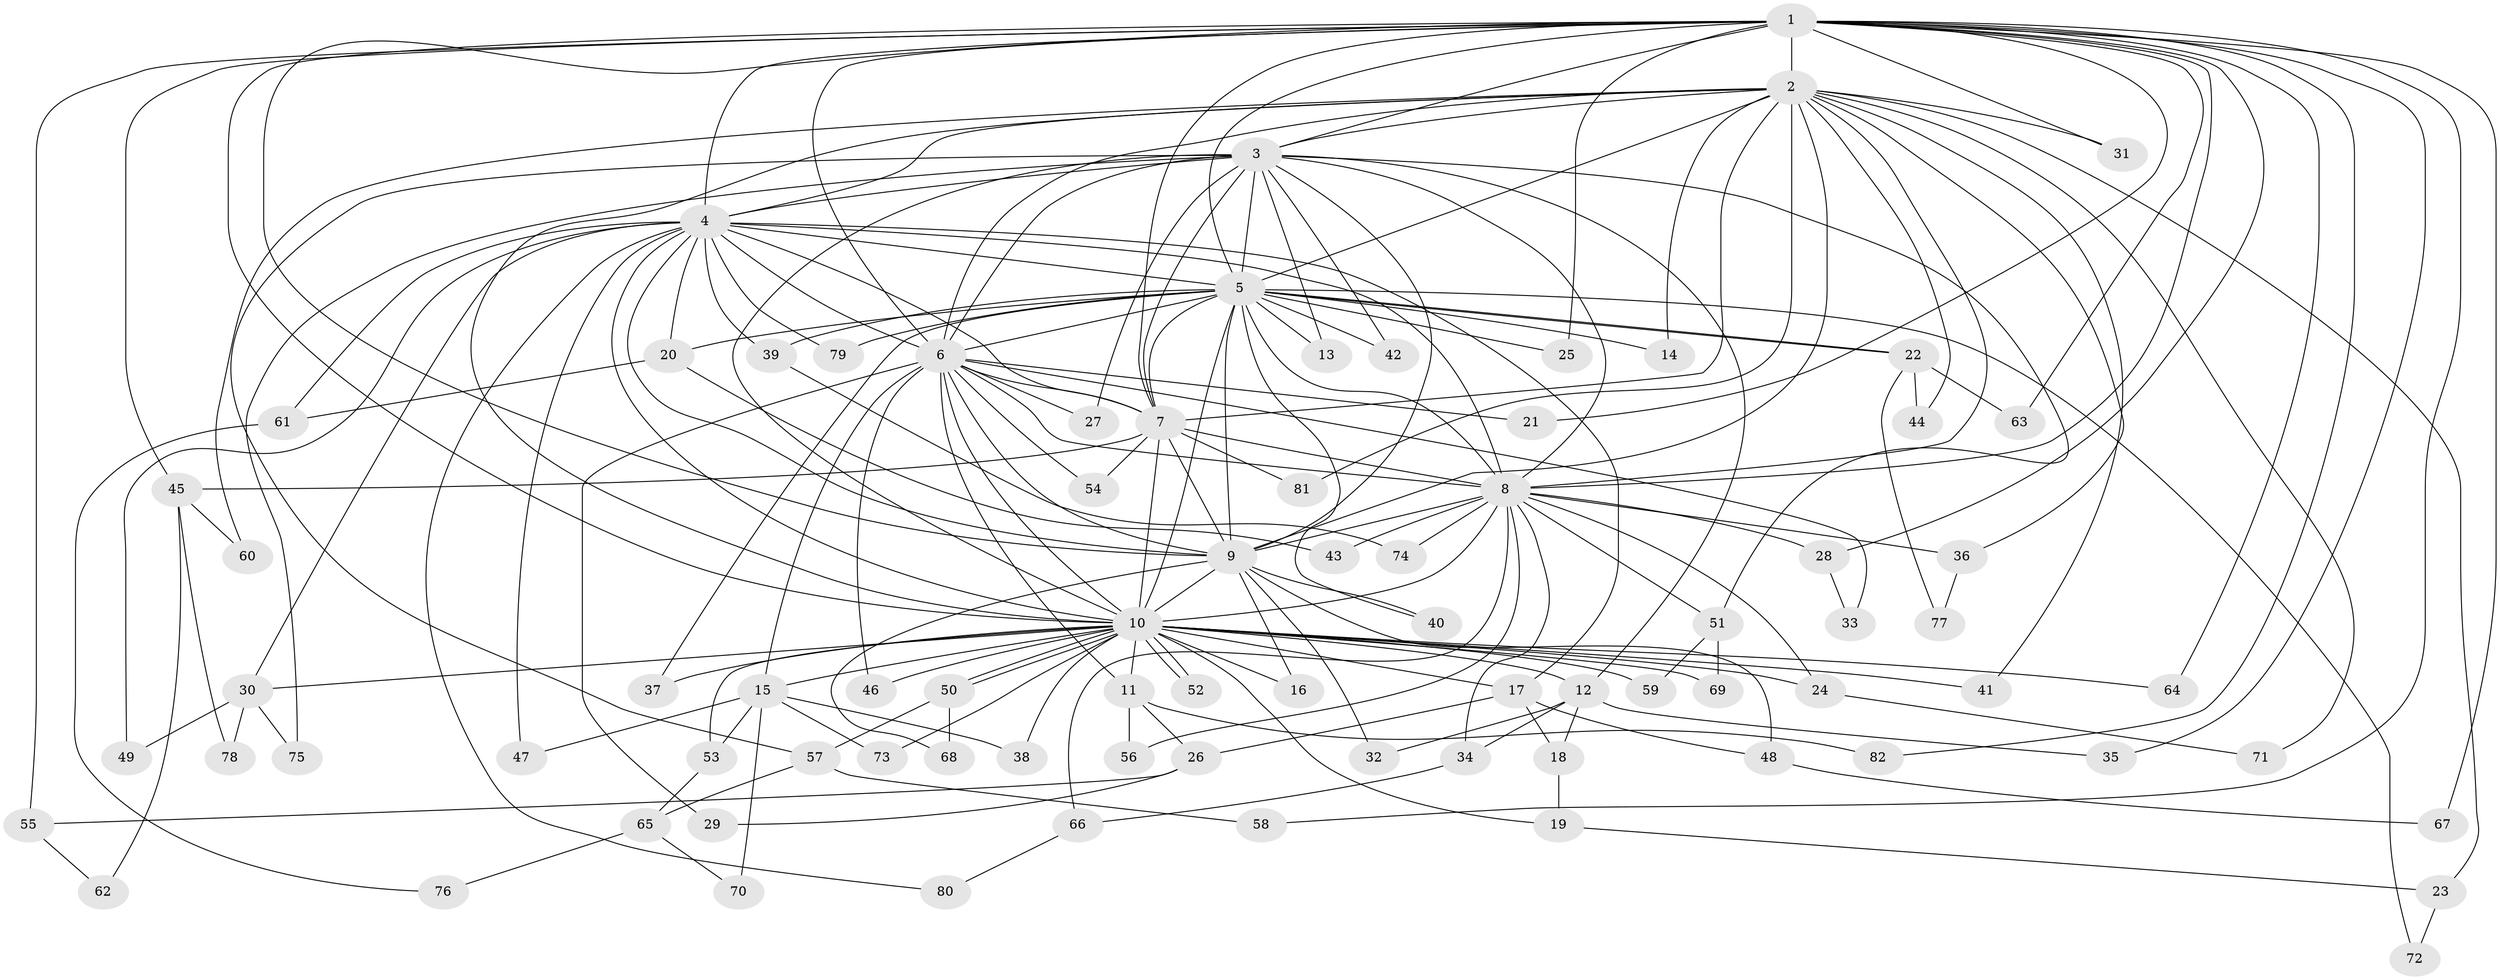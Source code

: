 // Generated by graph-tools (version 1.1) at 2025/25/03/09/25 03:25:38]
// undirected, 82 vertices, 189 edges
graph export_dot {
graph [start="1"]
  node [color=gray90,style=filled];
  1;
  2;
  3;
  4;
  5;
  6;
  7;
  8;
  9;
  10;
  11;
  12;
  13;
  14;
  15;
  16;
  17;
  18;
  19;
  20;
  21;
  22;
  23;
  24;
  25;
  26;
  27;
  28;
  29;
  30;
  31;
  32;
  33;
  34;
  35;
  36;
  37;
  38;
  39;
  40;
  41;
  42;
  43;
  44;
  45;
  46;
  47;
  48;
  49;
  50;
  51;
  52;
  53;
  54;
  55;
  56;
  57;
  58;
  59;
  60;
  61;
  62;
  63;
  64;
  65;
  66;
  67;
  68;
  69;
  70;
  71;
  72;
  73;
  74;
  75;
  76;
  77;
  78;
  79;
  80;
  81;
  82;
  1 -- 2;
  1 -- 3;
  1 -- 4;
  1 -- 5;
  1 -- 6;
  1 -- 7;
  1 -- 8;
  1 -- 9;
  1 -- 10;
  1 -- 21;
  1 -- 25;
  1 -- 28;
  1 -- 31;
  1 -- 35;
  1 -- 45;
  1 -- 55;
  1 -- 58;
  1 -- 63;
  1 -- 64;
  1 -- 67;
  1 -- 82;
  2 -- 3;
  2 -- 4;
  2 -- 5;
  2 -- 6;
  2 -- 7;
  2 -- 8;
  2 -- 9;
  2 -- 10;
  2 -- 14;
  2 -- 23;
  2 -- 31;
  2 -- 36;
  2 -- 41;
  2 -- 44;
  2 -- 60;
  2 -- 71;
  2 -- 81;
  3 -- 4;
  3 -- 5;
  3 -- 6;
  3 -- 7;
  3 -- 8;
  3 -- 9;
  3 -- 10;
  3 -- 12;
  3 -- 13;
  3 -- 27;
  3 -- 42;
  3 -- 51;
  3 -- 57;
  3 -- 75;
  4 -- 5;
  4 -- 6;
  4 -- 7;
  4 -- 8;
  4 -- 9;
  4 -- 10;
  4 -- 17;
  4 -- 20;
  4 -- 30;
  4 -- 39;
  4 -- 47;
  4 -- 49;
  4 -- 61;
  4 -- 79;
  4 -- 80;
  5 -- 6;
  5 -- 7;
  5 -- 8;
  5 -- 9;
  5 -- 10;
  5 -- 13;
  5 -- 14;
  5 -- 20;
  5 -- 22;
  5 -- 22;
  5 -- 25;
  5 -- 37;
  5 -- 39;
  5 -- 40;
  5 -- 42;
  5 -- 72;
  5 -- 79;
  6 -- 7;
  6 -- 8;
  6 -- 9;
  6 -- 10;
  6 -- 11;
  6 -- 15;
  6 -- 21;
  6 -- 27;
  6 -- 29;
  6 -- 33;
  6 -- 46;
  6 -- 54;
  7 -- 8;
  7 -- 9;
  7 -- 10;
  7 -- 45;
  7 -- 54;
  7 -- 81;
  8 -- 9;
  8 -- 10;
  8 -- 24;
  8 -- 28;
  8 -- 34;
  8 -- 36;
  8 -- 43;
  8 -- 51;
  8 -- 56;
  8 -- 66;
  8 -- 74;
  9 -- 10;
  9 -- 16;
  9 -- 32;
  9 -- 40;
  9 -- 48;
  9 -- 68;
  10 -- 11;
  10 -- 12;
  10 -- 15;
  10 -- 16;
  10 -- 17;
  10 -- 19;
  10 -- 24;
  10 -- 30;
  10 -- 37;
  10 -- 38;
  10 -- 41;
  10 -- 46;
  10 -- 50;
  10 -- 50;
  10 -- 52;
  10 -- 52;
  10 -- 53;
  10 -- 59;
  10 -- 64;
  10 -- 69;
  10 -- 73;
  11 -- 26;
  11 -- 56;
  11 -- 82;
  12 -- 18;
  12 -- 32;
  12 -- 34;
  12 -- 35;
  15 -- 38;
  15 -- 47;
  15 -- 53;
  15 -- 70;
  15 -- 73;
  17 -- 18;
  17 -- 26;
  17 -- 48;
  18 -- 19;
  19 -- 23;
  20 -- 43;
  20 -- 61;
  22 -- 44;
  22 -- 63;
  22 -- 77;
  23 -- 72;
  24 -- 71;
  26 -- 29;
  26 -- 55;
  28 -- 33;
  30 -- 49;
  30 -- 75;
  30 -- 78;
  34 -- 66;
  36 -- 77;
  39 -- 74;
  45 -- 60;
  45 -- 62;
  45 -- 78;
  48 -- 67;
  50 -- 57;
  50 -- 68;
  51 -- 59;
  51 -- 69;
  53 -- 65;
  55 -- 62;
  57 -- 58;
  57 -- 65;
  61 -- 76;
  65 -- 70;
  65 -- 76;
  66 -- 80;
}
